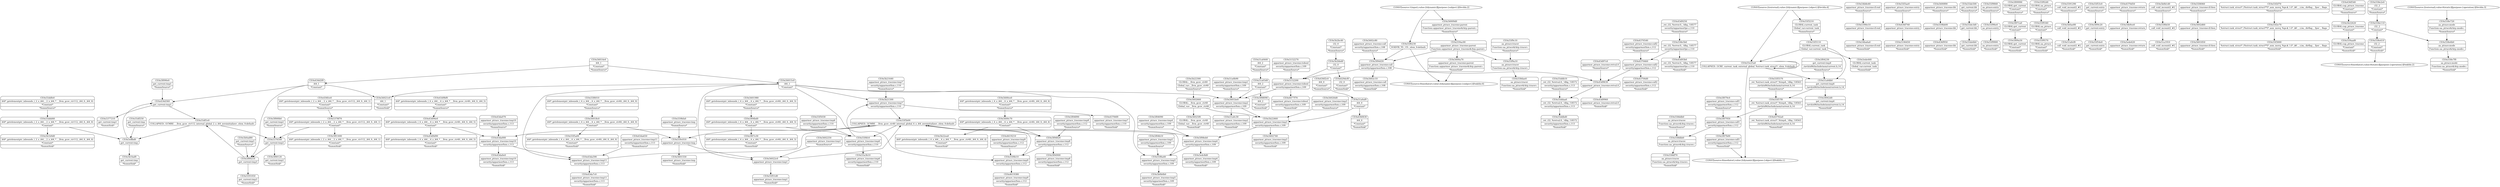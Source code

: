 digraph {
	CE0x434d360 [shape=record,shape=Mrecord,label="{CE0x434d360|get_current:tmp1}"]
	CE0x43da000 [shape=record,shape=Mrecord,label="{CE0x43da000|apparmor_ptrace_traceme:tmp10|security/apparmor/lsm.c,113}"]
	CE0x55e25a0 [shape=record,shape=Mrecord,label="{CE0x55e25a0|COLLAPSED:_GCRE_current_task_external_global_%struct.task_struct*:_elem_0:default:}"]
	CE0x54b8e40 [shape=record,shape=Mrecord,label="{CE0x54b8e40|apparmor_ptrace_traceme:if.end|*SummSource*}"]
	CE0x5f04230 [shape=record,shape=Mrecord,label="{CE0x5f04230|get_current:tmp4|./arch/x86/include/asm/current.h,14|*SummSource*}"]
	CE0x55f5b00 [shape=record,shape=Mrecord,label="{CE0x55f5b00|COLLAPSED:_GCMRE___llvm_gcov_ctr40_internal_global_6_x_i64_zeroinitializer:_elem_0:default:}"]
	CE0x5600ce0 [shape=record,shape=Mrecord,label="{CE0x5600ce0|i64*_getelementptr_inbounds_(_6_x_i64_,_6_x_i64_*___llvm_gcov_ctr40,_i64_0,_i64_4)|*Constant*|*SummSource*}"]
	CE0x436f740 [shape=record,shape=Mrecord,label="{CE0x436f740|apparmor_ptrace_traceme:entry}"]
	CE0x56015c0 [shape=record,shape=Mrecord,label="{CE0x56015c0|i64_1|*Constant*}"]
	CE0x5600f00 [shape=record,shape=Mrecord,label="{CE0x5600f00|apparmor_ptrace_traceme:bb|*SummSource*}"]
	CE0x5601550 [shape=record,shape=Mrecord,label="{CE0x5601550|apparmor_ptrace_traceme:tmp|*SummSink*}"]
	CE0x434d2f0 [shape=record,shape=Mrecord,label="{CE0x434d2f0|i64_1|*Constant*}"]
	CE0x55de3d0 [shape=record,shape=Mrecord,label="{CE0x55de3d0|get_current:bb}"]
	CE0x55ddfe0 [shape=record,shape=Mrecord,label="{CE0x55ddfe0|i64*_getelementptr_inbounds_(_2_x_i64_,_2_x_i64_*___llvm_gcov_ctr112,_i64_0,_i64_0)|*Constant*|*SummSource*}"]
	CE0x436fce0 [shape=record,shape=Mrecord,label="{CE0x436fce0|i64*_getelementptr_inbounds_(_2_x_i64_,_2_x_i64_*___llvm_gcov_ctr112,_i64_0,_i64_1)|*Constant*|*SummSource*}"]
	CE0x51a0db0 [shape=record,shape=Mrecord,label="{CE0x51a0db0|get_current:tmp4|./arch/x86/include/asm/current.h,14}"]
	"CONST[source:1(input),value:2(dynamic)][purpose:{subject}][SrcIdx:2]"
	CE0x5f04900 [shape=record,shape=Mrecord,label="{CE0x5f04900|apparmor_ptrace_traceme:tmp8|security/apparmor/lsm.c,112|*SummSink*}"]
	CE0x43da7c0 [shape=record,shape=Mrecord,label="{CE0x43da7c0|apparmor_ptrace_traceme:tmp11|security/apparmor/lsm.c,113|*SummSink*}"]
	CE0x55f9840 [shape=record,shape=Mrecord,label="{CE0x55f9840|aa_ptrace:entry|*SummSource*}"]
	CE0x436f430 [shape=record,shape=Mrecord,label="{CE0x436f430|i64_0|*Constant*|*SummSink*}"]
	CE0x55f9a10 [shape=record,shape=Mrecord,label="{CE0x55f9a10|aa_ptrace:tracer|Function::aa_ptrace&Arg::tracer::}"]
	CE0x56018c0 [shape=record,shape=Mrecord,label="{CE0x56018c0|i64*_getelementptr_inbounds_(_6_x_i64_,_6_x_i64_*___llvm_gcov_ctr40,_i64_0,_i64_0)|*Constant*}"]
	CE0x5602250 [shape=record,shape=Mrecord,label="{CE0x5602250|apparmor_ptrace_traceme:tmp1|*SummSource*}"]
	CE0x55f5a00 [shape=record,shape=Mrecord,label="{CE0x55f5a00|i64*_getelementptr_inbounds_(_6_x_i64_,_6_x_i64_*___llvm_gcov_ctr40,_i64_0,_i64_0)|*Constant*|*SummSink*}"]
	CE0x5602660 [shape=record,shape=Mrecord,label="{CE0x5602660|GLOBAL:__llvm_gcov_ctr40|Global_var:__llvm_gcov_ctr40}"]
	CE0x4370460 [shape=record,shape=Mrecord,label="{CE0x4370460|apparmor_ptrace_traceme:call2|security/apparmor/lsm.c,112}"]
	CE0x5b21500 [shape=record,shape=Mrecord,label="{CE0x5b21500|apparmor_ptrace_traceme:tmp7|security/apparmor/lsm.c,110}"]
	CE0x54ba6a0 [shape=record,shape=Mrecord,label="{CE0x54ba6a0|apparmor_ptrace_traceme:if.end|*SummSink*}"]
	CE0x55f6010 [shape=record,shape=Mrecord,label="{CE0x55f6010|i64*_getelementptr_inbounds_(_6_x_i64_,_6_x_i64_*___llvm_gcov_ctr40,_i64_0,_i64_0)|*Constant*|*SummSource*}"]
	"CONST[source:0(mediator),value:2(dynamic)][purpose:{object}][SnkIdx:1]"
	CE0x5600a70 [shape=record,shape=Mrecord,label="{CE0x5600a70|apparmor_ptrace_traceme:parent|Function::apparmor_ptrace_traceme&Arg::parent::|*SummSink*}"]
	CE0x5602c10 [shape=record,shape=Mrecord,label="{CE0x5602c10|apparmor_ptrace_traceme:call|security/apparmor/lsm.c,108|*SummSink*}"]
	CE0x5f09a50 [shape=record,shape=Mrecord,label="{CE0x5f09a50|GLOBAL:get_current|*Constant*|*SummSink*}"]
	CE0x559c010 [shape=record,shape=Mrecord,label="{CE0x559c010|apparmor_ptrace_traceme:tmp}"]
	CE0x436f2c0 [shape=record,shape=Mrecord,label="{CE0x436f2c0|i64_0|*Constant*|*SummSource*}"]
	CE0x5b0b0b0 [shape=record,shape=Mrecord,label="{CE0x5b0b0b0|apparmor_ptrace_traceme:tmp5|security/apparmor/lsm.c,109|*SummSink*}"]
	CE0x5b22ea0 [shape=record,shape=Mrecord,label="{CE0x5b22ea0|i64*_getelementptr_inbounds_(_6_x_i64_,_6_x_i64_*___llvm_gcov_ctr40,_i64_0,_i64_4)|*Constant*|*SummSink*}"]
	CE0x55f9340 [shape=record,shape=Mrecord,label="{CE0x55f9340|GLOBAL:aa_ptrace|*Constant*}"]
	CE0x5b1b9d0 [shape=record,shape=Mrecord,label="{CE0x5b1b9d0|i64*_getelementptr_inbounds_(_2_x_i64_,_2_x_i64_*___llvm_gcov_ctr112,_i64_0,_i64_0)|*Constant*|*SummSink*}"]
	CE0x5edc8d0 [shape=record,shape=Mrecord,label="{CE0x5edc8d0|apparmor_ptrace_traceme:tmp4|security/apparmor/lsm.c,109|*SummSink*}"]
	CE0x43da0e0 [shape=record,shape=Mrecord,label="{CE0x43da0e0|apparmor_ptrace_traceme:tmp10|security/apparmor/lsm.c,113|*SummSink*}"]
	CE0x51a0cf0 [shape=record,shape=Mrecord,label="{CE0x51a0cf0|_call_void_mcount()_#2|*SummSink*}"]
	CE0x5f04890 [shape=record,shape=Mrecord,label="{CE0x5f04890|apparmor_ptrace_traceme:tmp8|security/apparmor/lsm.c,112|*SummSource*}"]
	CE0x5f09c20 [shape=record,shape=Mrecord,label="{CE0x5f09c20|get_current:entry}"]
	CE0x54b9ce0 [shape=record,shape=Mrecord,label="{CE0x54b9ce0|apparmor_ptrace_traceme:return}"]
	CE0x55f6a40 [shape=record,shape=Mrecord,label="{CE0x55f6a40|apparmor_ptrace_traceme:tmp5|security/apparmor/lsm.c,109}"]
	CE0x5f04bd0 [shape=record,shape=Mrecord,label="{CE0x5f04bd0|i64*_getelementptr_inbounds_(_6_x_i64_,_6_x_i64_*___llvm_gcov_ctr40,_i64_0,_i64_3)|*Constant*}"]
	CE0x5f08090 [shape=record,shape=Mrecord,label="{CE0x5f08090|i64_2|*Constant*|*SummSink*}"]
	CE0x51a1910 [shape=record,shape=Mrecord,label="{CE0x51a1910|_call_void_mcount()_#2|*SummSink*}"]
	CE0x56026d0 [shape=record,shape=Mrecord,label="{CE0x56026d0|apparmor_ptrace_traceme:tmp3|security/apparmor/lsm.c,109|*SummSource*}"]
	CE0x56009d0 [shape=record,shape=Mrecord,label="{CE0x56009d0|apparmor_ptrace_traceme:parent|Function::apparmor_ptrace_traceme&Arg::parent::|*SummSource*}"]
	CE0x5f07ca0 [shape=record,shape=Mrecord,label="{CE0x5f07ca0|GLOBAL:get_current|*Constant*}"]
	CE0x5602d60 [shape=record,shape=Mrecord,label="{CE0x5602d60|apparmor_ptrace_traceme:if.then}"]
	CE0x56014e0 [shape=record,shape=Mrecord,label="{CE0x56014e0|i64_1|*Constant*|*SummSource*}"]
	CE0x55ddaa0 [shape=record,shape=Mrecord,label="{CE0x55ddaa0|_ret_i32_%retval.0,_!dbg_!18572|security/apparmor/lsm.c,113}"]
	CE0x559bfa0 [shape=record,shape=Mrecord,label="{CE0x559bfa0|apparmor_ptrace_traceme:tmp|*SummSource*}"]
	CE0x43d93b0 [shape=record,shape=Mrecord,label="{CE0x43d93b0|_ret_i32_%error.0,_!dbg_!18577|security/apparmor/ipc.c,110|*SummSink*}"]
	CE0x5602c80 [shape=record,shape=Mrecord,label="{CE0x5602c80|apparmor_ptrace_traceme:call|security/apparmor/lsm.c,108|*SummSource*}"]
	CE0x55f3ae0 [shape=record,shape=Mrecord,label="{CE0x55f3ae0|apparmor_ptrace_traceme:entry|*SummSource*}"]
	CE0x55f2e70 [shape=record,shape=Mrecord,label="{CE0x55f2e70|%struct.task_struct*_(%struct.task_struct**)*_asm_movq_%gs:$_1:P_,$0_,_r,im,_dirflag_,_fpsr_,_flags_}"]
	"CONST[source:2(external),value:2(dynamic)][purpose:{object}][SrcIdx:4]"
	CE0x55ddd40 [shape=record,shape=Mrecord,label="{CE0x55ddd40|i64*_getelementptr_inbounds_(_2_x_i64_,_2_x_i64_*___llvm_gcov_ctr112,_i64_0,_i64_0)|*Constant*}"]
	CE0x4477f70 [shape=record,shape=Mrecord,label="{CE0x4477f70|apparmor_ptrace_traceme:tobool|security/apparmor/lsm.c,109|*SummSink*}"]
	CE0x55de6b0 [shape=record,shape=Mrecord,label="{CE0x55de6b0|get_current:bb|*SummSink*}"]
	CE0x43704d0 [shape=record,shape=Mrecord,label="{CE0x43704d0|apparmor_ptrace_traceme:call2|security/apparmor/lsm.c,112|*SummSink*}"]
	"CONST[source:0(mediator),value:2(dynamic)][purpose:{subject}][SnkIdx:0]"
	CE0x5f079c0 [shape=record,shape=Mrecord,label="{CE0x5f079c0|apparmor_ptrace_traceme:call1|security/apparmor/lsm.c,112|*SummSource*}"]
	CE0x436f540 [shape=record,shape=Mrecord,label="{CE0x436f540|GLOBAL:cap_ptrace_traceme|*Constant*|*SummSource*}"]
	CE0x55f4060 [shape=record,shape=Mrecord,label="{CE0x55f4060|apparmor_ptrace_traceme:if.then|*SummSource*}"]
	CE0x5b2bbd0 [shape=record,shape=Mrecord,label="{CE0x5b2bbd0|i32_0|*Constant*}"]
	CE0x5b22460 [shape=record,shape=Mrecord,label="{CE0x5b22460|apparmor_ptrace_traceme:tmp3|security/apparmor/lsm.c,109}"]
	CE0x4370540 [shape=record,shape=Mrecord,label="{CE0x4370540|apparmor_ptrace_traceme:call2|security/apparmor/lsm.c,112|*SummSource*}"]
	CE0x558ddb0 [shape=record,shape=Mrecord,label="{CE0x558ddb0|aa_ptrace:tracee|Function::aa_ptrace&Arg::tracee::|*SummSource*}"]
	CE0x5f090e0 [shape=record,shape=Mrecord,label="{CE0x5f090e0|get_current:tmp1|*SummSource*}"]
	CE0x5b0ad80 [shape=record,shape=Mrecord,label="{CE0x5b0ad80|get_current:tmp3|*SummSource*}"]
	CE0x55f9900 [shape=record,shape=Mrecord,label="{CE0x55f9900|aa_ptrace:entry|*SummSink*}"]
	CE0x5601850 [shape=record,shape=Mrecord,label="{CE0x5601850|apparmor_ptrace_traceme:if.then|*SummSink*}"]
	CE0x5f01400 [shape=record,shape=Mrecord,label="{CE0x5f01400|i64*_getelementptr_inbounds_(_2_x_i64_,_2_x_i64_*___llvm_gcov_ctr112,_i64_0,_i64_1)|*Constant*|*SummSink*}"]
	CE0x558e2e0 [shape=record,shape=Mrecord,label="{CE0x558e2e0|i32_2|*Constant*|*SummSource*}"]
	CE0x5ede620 [shape=record,shape=Mrecord,label="{CE0x5ede620|apparmor_ptrace_traceme:return|*SummSink*}"]
	CE0x5b22300 [shape=record,shape=Mrecord,label="{CE0x5b22300|GLOBAL:__llvm_gcov_ctr40|Global_var:__llvm_gcov_ctr40|*SummSource*}"]
	CE0x558e720 [shape=record,shape=Mrecord,label="{CE0x558e720|aa_ptrace:mode|Function::aa_ptrace&Arg::mode::|*SummSource*}"]
	CE0x55a3b10 [shape=record,shape=Mrecord,label="{CE0x55a3b10|apparmor_ptrace_traceme:tmp6|security/apparmor/lsm.c,110|*SummSink*}"]
	CE0x5f04820 [shape=record,shape=Mrecord,label="{CE0x5f04820|apparmor_ptrace_traceme:tmp8|security/apparmor/lsm.c,112}"]
	CE0x5390e10 [shape=record,shape=Mrecord,label="{CE0x5390e10|apparmor_ptrace_traceme:if.end}"]
	CE0x5f08eb0 [shape=record,shape=Mrecord,label="{CE0x5f08eb0|apparmor_ptrace_traceme:tmp4|security/apparmor/lsm.c,109}"]
	CE0x43706f0 [shape=record,shape=Mrecord,label="{CE0x43706f0|apparmor_ptrace_traceme:tmp7|security/apparmor/lsm.c,110|*SummSink*}"]
	CE0x558dbb0 [shape=record,shape=Mrecord,label="{CE0x558dbb0|aa_ptrace:tracee|Function::aa_ptrace&Arg::tracee::}"]
	CE0x5b2bc40 [shape=record,shape=Mrecord,label="{CE0x5b2bc40|i32_0|*Constant*|*SummSource*}"]
	CE0x55f51d0 [shape=record,shape=Mrecord,label="{CE0x55f51d0|apparmor_ptrace_traceme:tmp1|*SummSink*}"]
	CE0x55f6b50 [shape=record,shape=Mrecord,label="{CE0x55f6b50|_call_void_mcount()_#2}"]
	CE0x5b0b1d0 [shape=record,shape=Mrecord,label="{CE0x5b0b1d0|_call_void_mcount()_#2|*SummSource*}"]
	CE0x55f3110 [shape=record,shape=Mrecord,label="{CE0x55f3110|GLOBAL:current_task|Global_var:current_task}"]
	CE0x43d94e0 [shape=record,shape=Mrecord,label="{CE0x43d94e0|i64*_getelementptr_inbounds_(_6_x_i64_,_6_x_i64_*___llvm_gcov_ctr40,_i64_0,_i64_5)|*Constant*}"]
	CE0x558e7f0 [shape=record,shape=Mrecord,label="{CE0x558e7f0|aa_ptrace:mode|Function::aa_ptrace&Arg::mode::|*SummSink*}"]
	CE0x51a03d0 [shape=record,shape=Mrecord,label="{CE0x51a03d0|i64_2|*Constant*}"]
	CE0x5106450 [shape=record,shape=Mrecord,label="{CE0x5106450|apparmor_ptrace_traceme:entry|*SummSink*}"]
	CE0x43d9d90 [shape=record,shape=Mrecord,label="{CE0x43d9d90|i64*_getelementptr_inbounds_(_6_x_i64_,_6_x_i64_*___llvm_gcov_ctr40,_i64_0,_i64_5)|*Constant*|*SummSink*}"]
	CE0x55f3000 [shape=record,shape=Mrecord,label="{CE0x55f3000|%struct.task_struct*_(%struct.task_struct**)*_asm_movq_%gs:$_1:P_,$0_,_r,im,_dirflag_,_fpsr_,_flags_|*SummSink*}"]
	CE0x5f04b10 [shape=record,shape=Mrecord,label="{CE0x5f04b10|apparmor_ptrace_traceme:tmp5|security/apparmor/lsm.c,109|*SummSource*}"]
	CE0x51a0440 [shape=record,shape=Mrecord,label="{CE0x51a0440|i64_2|*Constant*|*SummSource*}"]
	CE0x55f5570 [shape=record,shape=Mrecord,label="{CE0x55f5570|_ret_%struct.task_struct*_%tmp4,_!dbg_!18563|./arch/x86/include/asm/current.h,14|*SummSource*}"]
	CE0x5f000b0 [shape=record,shape=Mrecord,label="{CE0x5f000b0|get_current:tmp2|*SummSource*}"]
	CE0x55f5030 [shape=record,shape=Mrecord,label="{CE0x55f5030|apparmor_ptrace_traceme:tmp6|security/apparmor/lsm.c,110|*SummSource*}"]
	CE0x5f00120 [shape=record,shape=Mrecord,label="{CE0x5f00120|get_current:tmp2|*SummSink*}"]
	CE0x55f54e0 [shape=record,shape=Mrecord,label="{CE0x55f54e0|get_current:entry|*SummSink*}"]
	CE0x55f2f70 [shape=record,shape=Mrecord,label="{CE0x55f2f70|%struct.task_struct*_(%struct.task_struct**)*_asm_movq_%gs:$_1:P_,$0_,_r,im,_dirflag_,_fpsr_,_flags_|*SummSource*}"]
	CE0x5effbd0 [shape=record,shape=Mrecord,label="{CE0x5effbd0|get_current:tmp}"]
	CE0x55f4fc0 [shape=record,shape=Mrecord,label="{CE0x55f4fc0|apparmor_ptrace_traceme:tmp6|security/apparmor/lsm.c,110}"]
	CE0x558e410 [shape=record,shape=Mrecord,label="{CE0x558e410|i32_2|*Constant*|*SummSink*}"]
	CE0x5378f70 [shape=record,shape=Mrecord,label="{CE0x5378f70|i64*_getelementptr_inbounds_(_2_x_i64_,_2_x_i64_*___llvm_gcov_ctr112,_i64_0,_i64_1)|*Constant*}"]
	CE0x5f07b00 [shape=record,shape=Mrecord,label="{CE0x5f07b00|apparmor_ptrace_traceme:call1|security/apparmor/lsm.c,112|*SummSink*}"]
	CE0x43d9250 [shape=record,shape=Mrecord,label="{CE0x43d9250|_ret_i32_%error.0,_!dbg_!18577|security/apparmor/ipc.c,110|*SummSource*}"]
	CE0x5f042d0 [shape=record,shape=Mrecord,label="{CE0x5f042d0|get_current:tmp4|./arch/x86/include/asm/current.h,14|*SummSink*}"]
	CE0x55ddbd0 [shape=record,shape=Mrecord,label="{CE0x55ddbd0|_ret_i32_%retval.0,_!dbg_!18572|security/apparmor/lsm.c,113|*SummSink*}"]
	CE0x5f07950 [shape=record,shape=Mrecord,label="{CE0x5f07950|apparmor_ptrace_traceme:call1|security/apparmor/lsm.c,112}"]
	CE0x51a0c30 [shape=record,shape=Mrecord,label="{CE0x51a0c30|apparmor_ptrace_traceme:tmp2|security/apparmor/lsm.c,109|*SummSink*}"]
	CE0x55df250 [shape=record,shape=Mrecord,label="{CE0x55df250|get_current:tmp|*SummSource*}"]
	CE0x5b21640 [shape=record,shape=Mrecord,label="{CE0x5b21640|apparmor_ptrace_traceme:tmp7|security/apparmor/lsm.c,110|*SummSource*}"]
	CE0x436f950 [shape=record,shape=Mrecord,label="{CE0x436f950|apparmor_ptrace_traceme:bb|*SummSink*}"]
	CE0x558dae0 [shape=record,shape=Mrecord,label="{CE0x558dae0|aa_ptrace:tracer|Function::aa_ptrace&Arg::tracer::|*SummSink*}"]
	CE0x55de500 [shape=record,shape=Mrecord,label="{CE0x55de500|get_current:bb|*SummSource*}"]
	CE0x5f04d20 [shape=record,shape=Mrecord,label="{CE0x5f04d20|apparmor_ptrace_traceme:call|security/apparmor/lsm.c,108}"]
	CE0x558e110 [shape=record,shape=Mrecord,label="{CE0x558e110|i32_2|*Constant*}"]
	CE0x56025f0 [shape=record,shape=Mrecord,label="{CE0x56025f0|GLOBAL:__llvm_gcov_ctr40|Global_var:__llvm_gcov_ctr40|*SummSink*}"]
	CE0x5ede440 [shape=record,shape=Mrecord,label="{CE0x5ede440|GLOBAL:current_task|Global_var:current_task|*SummSink*}"]
	CE0x43da070 [shape=record,shape=Mrecord,label="{CE0x43da070|apparmor_ptrace_traceme:tmp10|security/apparmor/lsm.c,113|*SummSource*}"]
	"CONST[source:2(external),value:0(static)][purpose:{operation}][SrcIdx:3]"
	"CONST[source:0(mediator),value:0(static)][purpose:{operation}][SnkIdx:2]"
	CE0x43d9630 [shape=record,shape=Mrecord,label="{CE0x43d9630|apparmor_ptrace_traceme:retval.0}"]
	CE0x5152270 [shape=record,shape=Mrecord,label="{CE0x5152270|apparmor_ptrace_traceme:tobool|security/apparmor/lsm.c,109|*SummSource*}"]
	CE0x559ac00 [shape=record,shape=Mrecord,label="{CE0x559ac00|apparmor_ptrace_traceme:parent|Function::apparmor_ptrace_traceme&Arg::parent::}"]
	CE0x558e5b0 [shape=record,shape=Mrecord,label="{CE0x558e5b0|_ret_i32_%error.0,_!dbg_!18577|security/apparmor/ipc.c,110}"]
	CE0x55f6230 [shape=record,shape=Mrecord,label="{CE0x55f6230|VOIDTB_TE:_CE:_elem_0:default:}"]
	CE0x5591290 [shape=record,shape=Mrecord,label="{CE0x5591290|_call_void_mcount()_#2|*SummSource*}"]
	CE0x4370d50 [shape=record,shape=Mrecord,label="{CE0x4370d50|apparmor_ptrace_traceme:return|*SummSource*}"]
	CE0x55ddb10 [shape=record,shape=Mrecord,label="{CE0x55ddb10|_ret_i32_%retval.0,_!dbg_!18572|security/apparmor/lsm.c,113|*SummSource*}"]
	CE0x55df1e0 [shape=record,shape=Mrecord,label="{CE0x55df1e0|COLLAPSED:_GCMRE___llvm_gcov_ctr112_internal_global_2_x_i64_zeroinitializer:_elem_0:default:}"]
	CE0x43da590 [shape=record,shape=Mrecord,label="{CE0x43da590|apparmor_ptrace_traceme:tmp11|security/apparmor/lsm.c,113}"]
	CE0x5b0ae80 [shape=record,shape=Mrecord,label="{CE0x5b0ae80|_call_void_mcount()_#2}"]
	CE0x5602740 [shape=record,shape=Mrecord,label="{CE0x5602740|apparmor_ptrace_traceme:tmp3|security/apparmor/lsm.c,109|*SummSink*}"]
	CE0x55f4b10 [shape=record,shape=Mrecord,label="{CE0x55f4b10|apparmor_ptrace_traceme:tmp9|security/apparmor/lsm.c,112}"]
	CE0x43d9bf0 [shape=record,shape=Mrecord,label="{CE0x43d9bf0|i64*_getelementptr_inbounds_(_6_x_i64_,_6_x_i64_*___llvm_gcov_ctr40,_i64_0,_i64_5)|*Constant*|*SummSource*}"]
	CE0x5f07e30 [shape=record,shape=Mrecord,label="{CE0x5f07e30|i64*_getelementptr_inbounds_(_6_x_i64_,_6_x_i64_*___llvm_gcov_ctr40,_i64_0,_i64_3)|*Constant*|*SummSink*}"]
	CE0x43d97c0 [shape=record,shape=Mrecord,label="{CE0x43d97c0|apparmor_ptrace_traceme:retval.0|*SummSource*}"]
	CE0x5f00210 [shape=record,shape=Mrecord,label="{CE0x5f00210|get_current:tmp3}"]
	CE0x5f09990 [shape=record,shape=Mrecord,label="{CE0x5f09990|GLOBAL:get_current|*Constant*|*SummSource*}"]
	CE0x55f96e0 [shape=record,shape=Mrecord,label="{CE0x55f96e0|aa_ptrace:entry}"]
	CE0x55f3210 [shape=record,shape=Mrecord,label="{CE0x55f3210|GLOBAL:current_task|Global_var:current_task|*SummSource*}"]
	CE0x55f57f0 [shape=record,shape=Mrecord,label="{CE0x55f57f0|_ret_%struct.task_struct*_%tmp4,_!dbg_!18563|./arch/x86/include/asm/current.h,14}"]
	CE0x5377210 [shape=record,shape=Mrecord,label="{CE0x5377210|get_current:tmp1|*SummSink*}"]
	CE0x559aad0 [shape=record,shape=Mrecord,label="{CE0x559aad0|GLOBAL:cap_ptrace_traceme|*Constant*|*SummSink*}"]
	CE0x629dcf0 [shape=record,shape=Mrecord,label="{CE0x629dcf0|i32_0|*Constant*|*SummSink*}"]
	CE0x56022c0 [shape=record,shape=Mrecord,label="{CE0x56022c0|apparmor_ptrace_traceme:tmp1}"]
	CE0x558df70 [shape=record,shape=Mrecord,label="{CE0x558df70|aa_ptrace:tracee|Function::aa_ptrace&Arg::tracee::|*SummSink*}"]
	CE0x5f04090 [shape=record,shape=Mrecord,label="{CE0x5f04090|apparmor_ptrace_traceme:tmp4|security/apparmor/lsm.c,109|*SummSource*}"]
	CE0x55f92d0 [shape=record,shape=Mrecord,label="{CE0x55f92d0|GLOBAL:aa_ptrace|*Constant*|*SummSource*}"]
	CE0x43d9960 [shape=record,shape=Mrecord,label="{CE0x43d9960|apparmor_ptrace_traceme:retval.0|*SummSink*}"]
	CE0x5601be0 [shape=record,shape=Mrecord,label="{CE0x5601be0|apparmor_ptrace_traceme:tmp2|security/apparmor/lsm.c,109}"]
	CE0x559bb00 [shape=record,shape=Mrecord,label="{CE0x559bb00|apparmor_ptrace_traceme:bb}"]
	CE0x5601980 [shape=record,shape=Mrecord,label="{CE0x5601980|i64*_getelementptr_inbounds_(_6_x_i64_,_6_x_i64_*___llvm_gcov_ctr40,_i64_0,_i64_3)|*Constant*|*SummSource*}"]
	CE0x5376540 [shape=record,shape=Mrecord,label="{CE0x5376540|get_current:tmp2}"]
	CE0x5b1baf0 [shape=record,shape=Mrecord,label="{CE0x5b1baf0|get_current:tmp|*SummSink*}"]
	CE0x558e6b0 [shape=record,shape=Mrecord,label="{CE0x558e6b0|aa_ptrace:mode|Function::aa_ptrace&Arg::mode::}"]
	CE0x55f9c10 [shape=record,shape=Mrecord,label="{CE0x55f9c10|aa_ptrace:tracer|Function::aa_ptrace&Arg::tracer::|*SummSource*}"]
	CE0x55f53c0 [shape=record,shape=Mrecord,label="{CE0x55f53c0|get_current:entry|*SummSource*}"]
	CE0x5b22620 [shape=record,shape=Mrecord,label="{CE0x5b22620|GLOBAL:cap_ptrace_traceme|*Constant*}"]
	CE0x43702a0 [shape=record,shape=Mrecord,label="{CE0x43702a0|_ret_%struct.task_struct*_%tmp4,_!dbg_!18563|./arch/x86/include/asm/current.h,14|*SummSink*}"]
	CE0x51a0af0 [shape=record,shape=Mrecord,label="{CE0x51a0af0|i64_0|*Constant*}"]
	CE0x55f9570 [shape=record,shape=Mrecord,label="{CE0x55f9570|GLOBAL:aa_ptrace|*Constant*|*SummSink*}"]
	CE0x43da650 [shape=record,shape=Mrecord,label="{CE0x43da650|apparmor_ptrace_traceme:tmp11|security/apparmor/lsm.c,113|*SummSource*}"]
	CE0x4619210 [shape=record,shape=Mrecord,label="{CE0x4619210|apparmor_ptrace_traceme:tmp9|security/apparmor/lsm.c,112|*SummSource*}"]
	CE0x4619380 [shape=record,shape=Mrecord,label="{CE0x4619380|apparmor_ptrace_traceme:tmp9|security/apparmor/lsm.c,112|*SummSink*}"]
	CE0x5591050 [shape=record,shape=Mrecord,label="{CE0x5591050|get_current:tmp3|*SummSink*}"]
	CE0x5600c70 [shape=record,shape=Mrecord,label="{CE0x5600c70|i64*_getelementptr_inbounds_(_6_x_i64_,_6_x_i64_*___llvm_gcov_ctr40,_i64_0,_i64_4)|*Constant*}"]
	CE0x51a0b90 [shape=record,shape=Mrecord,label="{CE0x51a0b90|apparmor_ptrace_traceme:tmp2|security/apparmor/lsm.c,109|*SummSource*}"]
	CE0x56021e0 [shape=record,shape=Mrecord,label="{CE0x56021e0|i64_1|*Constant*|*SummSink*}"]
	CE0x5152200 [shape=record,shape=Mrecord,label="{CE0x5152200|apparmor_ptrace_traceme:tobool|security/apparmor/lsm.c,109}"]
	CE0x5376540 -> CE0x5f00120
	CE0x55ddb10 -> CE0x55ddaa0
	CE0x55f5030 -> CE0x55f4fc0
	CE0x5390e10 -> CE0x54ba6a0
	"CONST[source:2(external),value:2(dynamic)][purpose:{object}][SrcIdx:4]" -> CE0x55e25a0
	CE0x55df1e0 -> CE0x5376540
	CE0x55de500 -> CE0x55de3d0
	CE0x55f3110 -> CE0x55e25a0
	CE0x43da590 -> CE0x43da7c0
	CE0x51a0db0 -> CE0x5f042d0
	CE0x5152270 -> CE0x5152200
	CE0x55f5570 -> CE0x55f57f0
	CE0x43d9250 -> CE0x558e5b0
	CE0x5602d60 -> CE0x5601850
	CE0x55f4fc0 -> CE0x55a3b10
	CE0x55df250 -> CE0x5effbd0
	CE0x55f9340 -> CE0x55f9570
	"CONST[source:2(external),value:2(dynamic)][purpose:{object}][SrcIdx:4]" -> CE0x55f3210
	CE0x43da650 -> CE0x43da590
	CE0x559bfa0 -> CE0x559c010
	CE0x56026d0 -> CE0x5b22460
	CE0x56022c0 -> CE0x55f5b00
	CE0x56009d0 -> CE0x559ac00
	CE0x5f079c0 -> CE0x5f07950
	CE0x55f6a40 -> CE0x55f5b00
	CE0x5152200 -> CE0x4477f70
	CE0x43d9630 -> CE0x43d9960
	"CONST[source:2(external),value:0(static)][purpose:{operation}][SrcIdx:3]" -> CE0x558e720
	CE0x55f2e70 -> CE0x55f3000
	CE0x56015c0 -> CE0x5601be0
	CE0x5b0ad80 -> CE0x5f00210
	CE0x5152200 -> CE0x5601be0
	CE0x43da590 -> CE0x55f5b00
	CE0x43d94e0 -> CE0x43da000
	CE0x559bb00 -> CE0x436f950
	CE0x5f09990 -> CE0x5f07ca0
	CE0x55f5b00 -> CE0x55f4fc0
	CE0x5b22620 -> CE0x559aad0
	CE0x558e6b0 -> CE0x558e7f0
	CE0x5b21500 -> CE0x43706f0
	CE0x5602c80 -> CE0x5f04d20
	CE0x5f04bd0 -> CE0x55f4fc0
	CE0x4619210 -> CE0x55f4b10
	CE0x436f740 -> CE0x5106450
	CE0x4370460 -> CE0x43d9630
	CE0x55e25a0 -> "CONST[source:0(mediator),value:2(dynamic)][purpose:{object}][SnkIdx:1]"
	CE0x559ac00 -> CE0x5600a70
	CE0x55f3210 -> CE0x55f3110
	CE0x51a03d0 -> CE0x5601be0
	CE0x559c010 -> CE0x5601550
	CE0x558e720 -> CE0x558e6b0
	CE0x55f2f70 -> CE0x55f2e70
	CE0x55f3110 -> CE0x5ede440
	CE0x56015c0 -> CE0x56021e0
	CE0x55ddfe0 -> CE0x55ddd40
	CE0x5600c70 -> CE0x5f04820
	CE0x558e110 -> CE0x558e6b0
	CE0x558e2e0 -> CE0x558e110
	CE0x55f6a40 -> CE0x5b0b0b0
	CE0x56015c0 -> CE0x55f4b10
	CE0x51a0b90 -> CE0x5601be0
	CE0x51a0af0 -> CE0x436f430
	CE0x55f6230 -> "CONST[source:0(mediator),value:2(dynamic)][purpose:{subject}][SnkIdx:0]"
	CE0x56015c0 -> CE0x43da590
	CE0x55f57f0 -> CE0x5f07950
	CE0x43da000 -> CE0x43da590
	CE0x436f540 -> CE0x5b22620
	CE0x5f090e0 -> CE0x434d360
	CE0x55e25a0 -> CE0x55e25a0
	CE0x5b21500 -> CE0x55f5b00
	CE0x51a03d0 -> CE0x5f08090
	CE0x558e110 -> CE0x558e410
	CE0x434d2f0 -> CE0x434d360
	CE0x436fce0 -> CE0x5378f70
	CE0x4370460 -> CE0x43704d0
	CE0x55ddaa0 -> CE0x55ddbd0
	CE0x55f4b10 -> CE0x55f5b00
	CE0x55f3110 -> CE0x51a0db0
	CE0x55de3d0 -> CE0x55de6b0
	CE0x5f04230 -> CE0x51a0db0
	CE0x55f5b00 -> CE0x5f04820
	CE0x5f07b00 -> "CONST[source:0(mediator),value:2(dynamic)][purpose:{object}][SnkIdx:1]"
	CE0x55e25a0 -> CE0x51a0db0
	CE0x5f04890 -> CE0x5f04820
	CE0x5600c70 -> CE0x5b22ea0
	CE0x559c010 -> CE0x56022c0
	CE0x56018c0 -> CE0x559c010
	CE0x51a0440 -> CE0x51a03d0
	CE0x5600ce0 -> CE0x5600c70
	CE0x54b8e40 -> CE0x5390e10
	CE0x4370540 -> CE0x4370460
	CE0x5f04d20 -> CE0x5602c10
	CE0x51a0db0 -> CE0x55f57f0
	CE0x5f04d20 -> CE0x43d9630
	CE0x5376540 -> CE0x5f00210
	CE0x5601be0 -> CE0x5b22460
	CE0x55f4060 -> CE0x5602d60
	CE0x5b0ae80 -> CE0x51a0cf0
	CE0x56014e0 -> CE0x56015c0
	CE0x5f000b0 -> CE0x5376540
	CE0x55f6b50 -> CE0x51a1910
	CE0x5f08eb0 -> CE0x55f6a40
	CE0x5602660 -> CE0x5b22460
	CE0x5effbd0 -> CE0x434d360
	CE0x55ddd40 -> CE0x5effbd0
	CE0x5b22460 -> CE0x5602740
	CE0x5b2bbd0 -> CE0x5152200
	CE0x5f04820 -> CE0x5f04900
	CE0x5f08eb0 -> CE0x5edc8d0
	CE0x5b22300 -> CE0x5602660
	CE0x56015c0 -> CE0x5b21500
	CE0x5378f70 -> CE0x5f01400
	CE0x43d9630 -> CE0x55ddaa0
	CE0x5f04d20 -> CE0x5152200
	CE0x434d360 -> CE0x55df1e0
	CE0x5b22460 -> CE0x5f08eb0
	CE0x56015c0 -> CE0x55f6a40
	CE0x558e410 -> "CONST[source:0(mediator),value:0(static)][purpose:{operation}][SnkIdx:2]"
	CE0x559ac00 -> CE0x5f04d20
	CE0x5f00210 -> CE0x55df1e0
	CE0x5f04090 -> CE0x5f08eb0
	CE0x5b0b1d0 -> CE0x55f6b50
	CE0x56018c0 -> CE0x55f5a00
	CE0x55f5b00 -> CE0x559c010
	CE0x55f4fc0 -> CE0x5b21500
	CE0x55ddd40 -> CE0x5b1b9d0
	CE0x55f6230 -> CE0x5f04d20
	CE0x56014e0 -> CE0x434d2f0
	CE0x55f5b00 -> CE0x43da000
	CE0x5f04820 -> CE0x55f4b10
	CE0x43d94e0 -> CE0x43d9d90
	"CONST[source:1(input),value:2(dynamic)][purpose:{subject}][SrcIdx:2]" -> CE0x56009d0
	CE0x5600a70 -> "CONST[source:0(mediator),value:2(dynamic)][purpose:{subject}][SnkIdx:0]"
	CE0x43d9bf0 -> CE0x43d94e0
	CE0x5f00210 -> CE0x5591050
	CE0x55f92d0 -> CE0x55f9340
	CE0x5600f00 -> CE0x559bb00
	CE0x5601be0 -> CE0x51a0c30
	CE0x5b2bbd0 -> CE0x629dcf0
	CE0x43da070 -> CE0x43da000
	CE0x434d2f0 -> CE0x5f00210
	CE0x51a0af0 -> CE0x5b22460
	CE0x43da000 -> CE0x43da0e0
	CE0x55f9a10 -> CE0x558dae0
	CE0x5602660 -> CE0x56025f0
	CE0x5f04b10 -> CE0x55f6a40
	CE0x54b9ce0 -> CE0x5ede620
	CE0x5f07950 -> CE0x5f07b00
	CE0x5b2bc40 -> CE0x5b2bbd0
	CE0x558e5b0 -> CE0x4370460
	CE0x55f5b00 -> CE0x5f08eb0
	CE0x558e5b0 -> CE0x43d93b0
	CE0x55f57f0 -> CE0x43702a0
	CE0x5378f70 -> CE0x5376540
	CE0x5b21640 -> CE0x5b21500
	CE0x55f96e0 -> CE0x55f9900
	CE0x559ac00 -> CE0x55f9a10
	CE0x5591290 -> CE0x5b0ae80
	CE0x5f07ca0 -> CE0x5f09a50
	CE0x434d2f0 -> CE0x56021e0
	CE0x56015c0 -> CE0x56022c0
	CE0x55f4b10 -> CE0x4619380
	CE0x558dbb0 -> CE0x558df70
	"CONST[source:1(input),value:2(dynamic)][purpose:{subject}][SrcIdx:2]" -> CE0x55f6230
	CE0x55f6010 -> CE0x56018c0
	CE0x56022c0 -> CE0x55f51d0
	CE0x558ddb0 -> CE0x558dbb0
	CE0x434d360 -> CE0x5377210
	CE0x55f9840 -> CE0x55f96e0
	CE0x43d97c0 -> CE0x43d9630
	CE0x55f53c0 -> CE0x5f09c20
	CE0x436f2c0 -> CE0x51a0af0
	CE0x4370d50 -> CE0x54b9ce0
	CE0x5602250 -> CE0x56022c0
	CE0x5f09c20 -> CE0x55f54e0
	CE0x5effbd0 -> CE0x5b1baf0
	CE0x5601980 -> CE0x5f04bd0
	CE0x5f04bd0 -> CE0x5f07e30
	CE0x55df1e0 -> CE0x5effbd0
	CE0x55f3ae0 -> CE0x436f740
	CE0x55f9c10 -> CE0x55f9a10
	CE0x5f07950 -> CE0x558dbb0
}